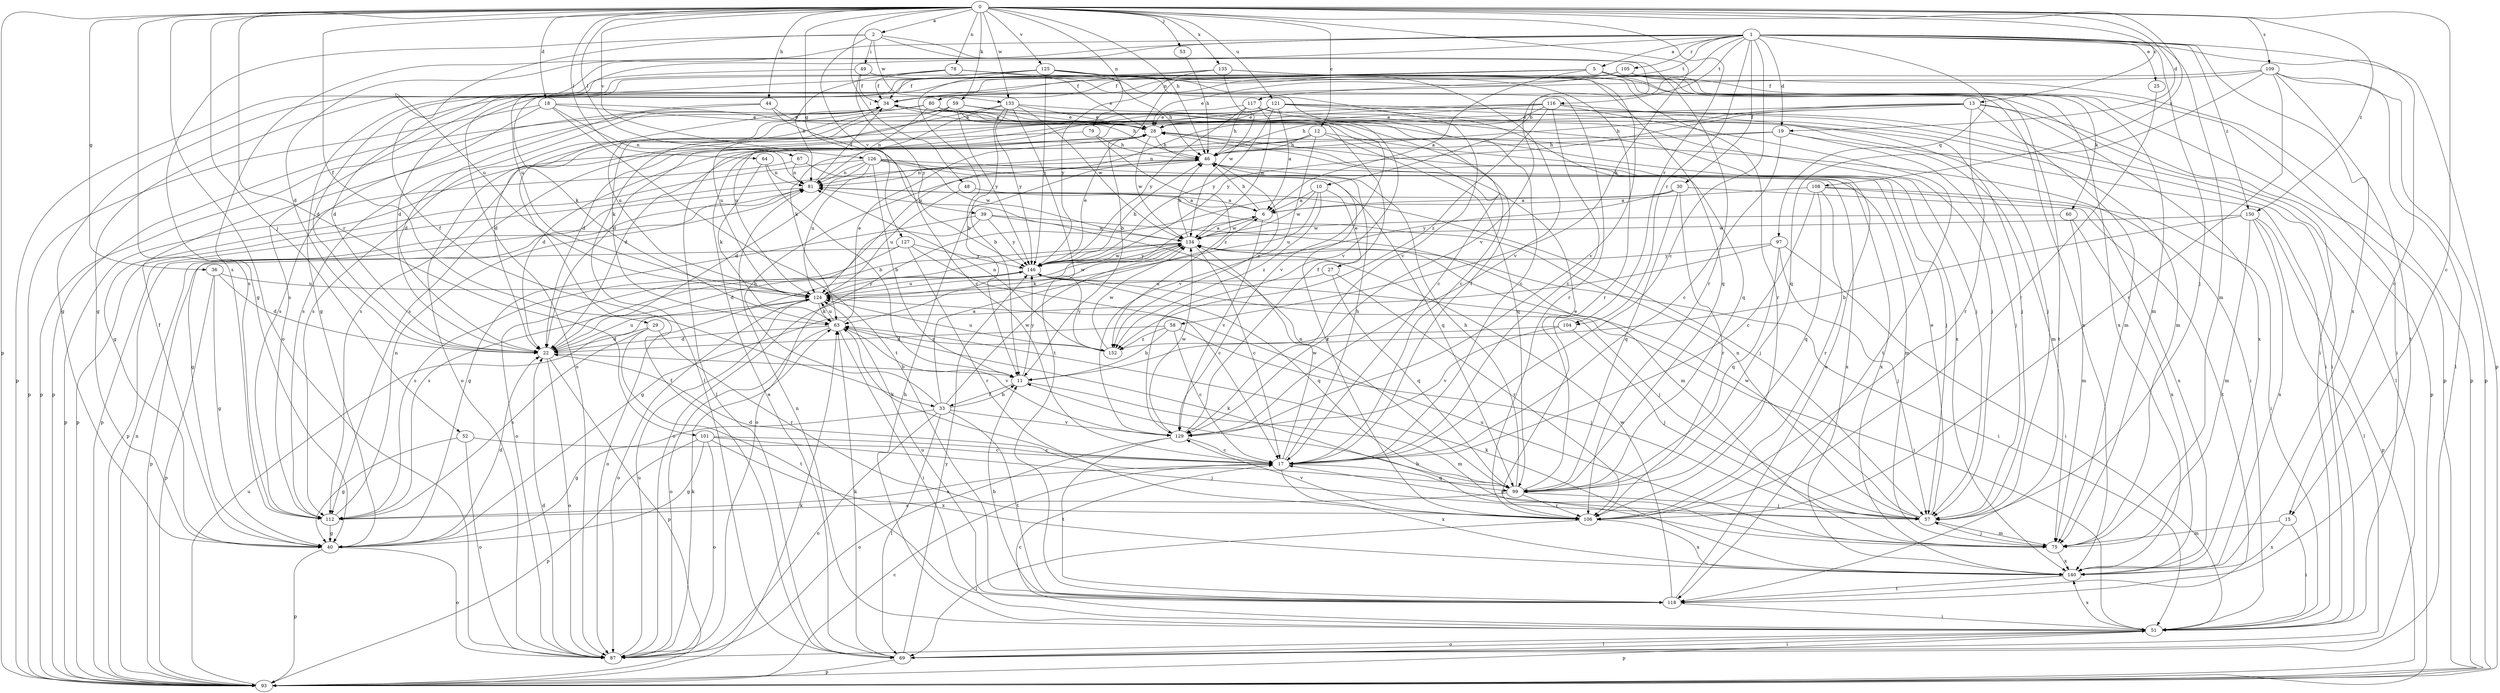 strict digraph  {
0;
1;
2;
5;
6;
10;
11;
12;
13;
15;
17;
18;
19;
22;
25;
27;
28;
29;
30;
33;
34;
36;
39;
40;
44;
46;
48;
49;
51;
52;
53;
57;
58;
59;
60;
63;
64;
67;
69;
75;
78;
79;
80;
81;
87;
93;
97;
99;
101;
104;
105;
106;
108;
109;
112;
116;
117;
118;
121;
124;
125;
126;
127;
129;
133;
134;
135;
140;
146;
150;
152;
0 -> 2  [label=a];
0 -> 12  [label=c];
0 -> 13  [label=c];
0 -> 15  [label=c];
0 -> 18  [label=d];
0 -> 19  [label=d];
0 -> 29  [label=f];
0 -> 36  [label=g];
0 -> 39  [label=g];
0 -> 44  [label=h];
0 -> 46  [label=h];
0 -> 48  [label=i];
0 -> 52  [label=j];
0 -> 53  [label=j];
0 -> 58  [label=k];
0 -> 59  [label=k];
0 -> 64  [label=l];
0 -> 67  [label=l];
0 -> 78  [label=n];
0 -> 79  [label=n];
0 -> 87  [label=o];
0 -> 93  [label=p];
0 -> 101  [label=r];
0 -> 104  [label=r];
0 -> 108  [label=s];
0 -> 109  [label=s];
0 -> 112  [label=s];
0 -> 121  [label=u];
0 -> 125  [label=v];
0 -> 126  [label=v];
0 -> 133  [label=w];
0 -> 135  [label=x];
0 -> 150  [label=z];
1 -> 5  [label=a];
1 -> 10  [label=b];
1 -> 15  [label=c];
1 -> 17  [label=c];
1 -> 19  [label=d];
1 -> 22  [label=d];
1 -> 25  [label=e];
1 -> 30  [label=f];
1 -> 33  [label=f];
1 -> 40  [label=g];
1 -> 57  [label=j];
1 -> 75  [label=m];
1 -> 93  [label=p];
1 -> 97  [label=q];
1 -> 104  [label=r];
1 -> 105  [label=r];
1 -> 116  [label=t];
1 -> 117  [label=t];
1 -> 124  [label=u];
1 -> 140  [label=x];
1 -> 150  [label=z];
2 -> 49  [label=i];
2 -> 106  [label=r];
2 -> 112  [label=s];
2 -> 124  [label=u];
2 -> 127  [label=v];
2 -> 129  [label=v];
2 -> 133  [label=w];
5 -> 6  [label=a];
5 -> 11  [label=b];
5 -> 22  [label=d];
5 -> 40  [label=g];
5 -> 60  [label=k];
5 -> 63  [label=k];
5 -> 75  [label=m];
5 -> 80  [label=n];
5 -> 87  [label=o];
5 -> 93  [label=p];
5 -> 118  [label=t];
5 -> 140  [label=x];
6 -> 46  [label=h];
6 -> 87  [label=o];
6 -> 129  [label=v];
6 -> 134  [label=w];
10 -> 6  [label=a];
10 -> 27  [label=e];
10 -> 124  [label=u];
10 -> 134  [label=w];
10 -> 152  [label=z];
11 -> 33  [label=f];
11 -> 75  [label=m];
11 -> 146  [label=y];
12 -> 22  [label=d];
12 -> 46  [label=h];
12 -> 57  [label=j];
12 -> 81  [label=n];
12 -> 99  [label=q];
12 -> 129  [label=v];
13 -> 28  [label=e];
13 -> 46  [label=h];
13 -> 75  [label=m];
13 -> 93  [label=p];
13 -> 106  [label=r];
13 -> 124  [label=u];
13 -> 140  [label=x];
13 -> 146  [label=y];
15 -> 51  [label=i];
15 -> 75  [label=m];
15 -> 140  [label=x];
17 -> 34  [label=f];
17 -> 46  [label=h];
17 -> 63  [label=k];
17 -> 99  [label=q];
17 -> 112  [label=s];
17 -> 134  [label=w];
17 -> 140  [label=x];
18 -> 17  [label=c];
18 -> 28  [label=e];
18 -> 81  [label=n];
18 -> 93  [label=p];
18 -> 112  [label=s];
18 -> 118  [label=t];
19 -> 17  [label=c];
19 -> 22  [label=d];
19 -> 46  [label=h];
19 -> 57  [label=j];
19 -> 75  [label=m];
22 -> 11  [label=b];
22 -> 87  [label=o];
22 -> 93  [label=p];
22 -> 124  [label=u];
25 -> 106  [label=r];
27 -> 99  [label=q];
27 -> 106  [label=r];
27 -> 124  [label=u];
28 -> 46  [label=h];
28 -> 51  [label=i];
28 -> 69  [label=l];
28 -> 134  [label=w];
29 -> 22  [label=d];
29 -> 106  [label=r];
29 -> 112  [label=s];
29 -> 118  [label=t];
30 -> 6  [label=a];
30 -> 87  [label=o];
30 -> 99  [label=q];
30 -> 106  [label=r];
30 -> 118  [label=t];
30 -> 146  [label=y];
33 -> 6  [label=a];
33 -> 11  [label=b];
33 -> 40  [label=g];
33 -> 46  [label=h];
33 -> 69  [label=l];
33 -> 87  [label=o];
33 -> 118  [label=t];
33 -> 129  [label=v];
33 -> 134  [label=w];
34 -> 28  [label=e];
34 -> 57  [label=j];
34 -> 93  [label=p];
34 -> 112  [label=s];
34 -> 124  [label=u];
34 -> 140  [label=x];
36 -> 22  [label=d];
36 -> 40  [label=g];
36 -> 93  [label=p];
36 -> 124  [label=u];
39 -> 40  [label=g];
39 -> 75  [label=m];
39 -> 87  [label=o];
39 -> 134  [label=w];
39 -> 146  [label=y];
40 -> 22  [label=d];
40 -> 34  [label=f];
40 -> 87  [label=o];
40 -> 93  [label=p];
44 -> 17  [label=c];
44 -> 22  [label=d];
44 -> 28  [label=e];
44 -> 93  [label=p];
46 -> 81  [label=n];
46 -> 93  [label=p];
46 -> 140  [label=x];
46 -> 152  [label=z];
48 -> 6  [label=a];
48 -> 124  [label=u];
49 -> 34  [label=f];
49 -> 93  [label=p];
49 -> 129  [label=v];
49 -> 140  [label=x];
49 -> 146  [label=y];
51 -> 17  [label=c];
51 -> 46  [label=h];
51 -> 69  [label=l];
51 -> 81  [label=n];
51 -> 87  [label=o];
51 -> 93  [label=p];
51 -> 140  [label=x];
52 -> 17  [label=c];
52 -> 40  [label=g];
52 -> 87  [label=o];
53 -> 46  [label=h];
57 -> 17  [label=c];
57 -> 28  [label=e];
57 -> 75  [label=m];
57 -> 81  [label=n];
57 -> 134  [label=w];
58 -> 11  [label=b];
58 -> 17  [label=c];
58 -> 22  [label=d];
58 -> 57  [label=j];
58 -> 152  [label=z];
59 -> 28  [label=e];
59 -> 46  [label=h];
59 -> 57  [label=j];
59 -> 63  [label=k];
59 -> 87  [label=o];
59 -> 124  [label=u];
59 -> 129  [label=v];
59 -> 146  [label=y];
60 -> 75  [label=m];
60 -> 134  [label=w];
60 -> 140  [label=x];
63 -> 22  [label=d];
63 -> 28  [label=e];
63 -> 51  [label=i];
63 -> 87  [label=o];
63 -> 124  [label=u];
63 -> 129  [label=v];
63 -> 152  [label=z];
64 -> 11  [label=b];
64 -> 63  [label=k];
64 -> 81  [label=n];
67 -> 81  [label=n];
67 -> 93  [label=p];
67 -> 99  [label=q];
69 -> 28  [label=e];
69 -> 34  [label=f];
69 -> 51  [label=i];
69 -> 63  [label=k];
69 -> 93  [label=p];
69 -> 146  [label=y];
75 -> 11  [label=b];
75 -> 57  [label=j];
75 -> 124  [label=u];
75 -> 140  [label=x];
78 -> 28  [label=e];
78 -> 34  [label=f];
78 -> 40  [label=g];
78 -> 81  [label=n];
78 -> 106  [label=r];
78 -> 129  [label=v];
79 -> 40  [label=g];
79 -> 46  [label=h];
79 -> 152  [label=z];
80 -> 22  [label=d];
80 -> 28  [label=e];
80 -> 51  [label=i];
80 -> 81  [label=n];
80 -> 112  [label=s];
81 -> 6  [label=a];
81 -> 34  [label=f];
81 -> 40  [label=g];
81 -> 57  [label=j];
81 -> 93  [label=p];
87 -> 22  [label=d];
87 -> 63  [label=k];
87 -> 124  [label=u];
93 -> 17  [label=c];
93 -> 63  [label=k];
93 -> 81  [label=n];
93 -> 124  [label=u];
97 -> 40  [label=g];
97 -> 51  [label=i];
97 -> 57  [label=j];
97 -> 99  [label=q];
97 -> 146  [label=y];
99 -> 22  [label=d];
99 -> 28  [label=e];
99 -> 46  [label=h];
99 -> 57  [label=j];
99 -> 63  [label=k];
99 -> 81  [label=n];
99 -> 106  [label=r];
99 -> 112  [label=s];
101 -> 17  [label=c];
101 -> 40  [label=g];
101 -> 57  [label=j];
101 -> 87  [label=o];
101 -> 93  [label=p];
101 -> 140  [label=x];
104 -> 57  [label=j];
104 -> 129  [label=v];
104 -> 152  [label=z];
105 -> 28  [label=e];
105 -> 34  [label=f];
105 -> 51  [label=i];
105 -> 93  [label=p];
105 -> 112  [label=s];
106 -> 69  [label=l];
106 -> 129  [label=v];
106 -> 140  [label=x];
108 -> 6  [label=a];
108 -> 17  [label=c];
108 -> 51  [label=i];
108 -> 99  [label=q];
108 -> 106  [label=r];
108 -> 140  [label=x];
109 -> 22  [label=d];
109 -> 34  [label=f];
109 -> 69  [label=l];
109 -> 93  [label=p];
109 -> 99  [label=q];
109 -> 106  [label=r];
109 -> 118  [label=t];
112 -> 40  [label=g];
112 -> 81  [label=n];
116 -> 17  [label=c];
116 -> 22  [label=d];
116 -> 28  [label=e];
116 -> 46  [label=h];
116 -> 57  [label=j];
116 -> 112  [label=s];
116 -> 118  [label=t];
116 -> 152  [label=z];
117 -> 17  [label=c];
117 -> 28  [label=e];
117 -> 46  [label=h];
117 -> 99  [label=q];
117 -> 134  [label=w];
117 -> 146  [label=y];
118 -> 11  [label=b];
118 -> 28  [label=e];
118 -> 51  [label=i];
118 -> 124  [label=u];
118 -> 134  [label=w];
121 -> 6  [label=a];
121 -> 22  [label=d];
121 -> 28  [label=e];
121 -> 51  [label=i];
121 -> 57  [label=j];
121 -> 63  [label=k];
121 -> 69  [label=l];
121 -> 75  [label=m];
121 -> 112  [label=s];
121 -> 146  [label=y];
124 -> 63  [label=k];
124 -> 87  [label=o];
124 -> 134  [label=w];
124 -> 146  [label=y];
125 -> 11  [label=b];
125 -> 34  [label=f];
125 -> 40  [label=g];
125 -> 46  [label=h];
125 -> 99  [label=q];
125 -> 106  [label=r];
125 -> 129  [label=v];
125 -> 146  [label=y];
126 -> 11  [label=b];
126 -> 22  [label=d];
126 -> 75  [label=m];
126 -> 81  [label=n];
126 -> 93  [label=p];
126 -> 106  [label=r];
126 -> 124  [label=u];
126 -> 134  [label=w];
126 -> 140  [label=x];
127 -> 17  [label=c];
127 -> 93  [label=p];
127 -> 106  [label=r];
127 -> 112  [label=s];
127 -> 146  [label=y];
129 -> 17  [label=c];
129 -> 34  [label=f];
129 -> 87  [label=o];
129 -> 118  [label=t];
129 -> 134  [label=w];
133 -> 11  [label=b];
133 -> 17  [label=c];
133 -> 28  [label=e];
133 -> 69  [label=l];
133 -> 118  [label=t];
133 -> 124  [label=u];
133 -> 134  [label=w];
133 -> 146  [label=y];
134 -> 6  [label=a];
134 -> 17  [label=c];
134 -> 22  [label=d];
134 -> 46  [label=h];
134 -> 51  [label=i];
134 -> 63  [label=k];
134 -> 112  [label=s];
134 -> 146  [label=y];
135 -> 22  [label=d];
135 -> 34  [label=f];
135 -> 51  [label=i];
135 -> 106  [label=r];
135 -> 129  [label=v];
135 -> 134  [label=w];
135 -> 146  [label=y];
140 -> 63  [label=k];
140 -> 118  [label=t];
146 -> 28  [label=e];
146 -> 46  [label=h];
146 -> 51  [label=i];
146 -> 57  [label=j];
146 -> 87  [label=o];
146 -> 99  [label=q];
146 -> 124  [label=u];
146 -> 134  [label=w];
150 -> 11  [label=b];
150 -> 69  [label=l];
150 -> 75  [label=m];
150 -> 93  [label=p];
150 -> 134  [label=w];
150 -> 140  [label=x];
152 -> 81  [label=n];
152 -> 124  [label=u];
152 -> 134  [label=w];
152 -> 146  [label=y];
}
